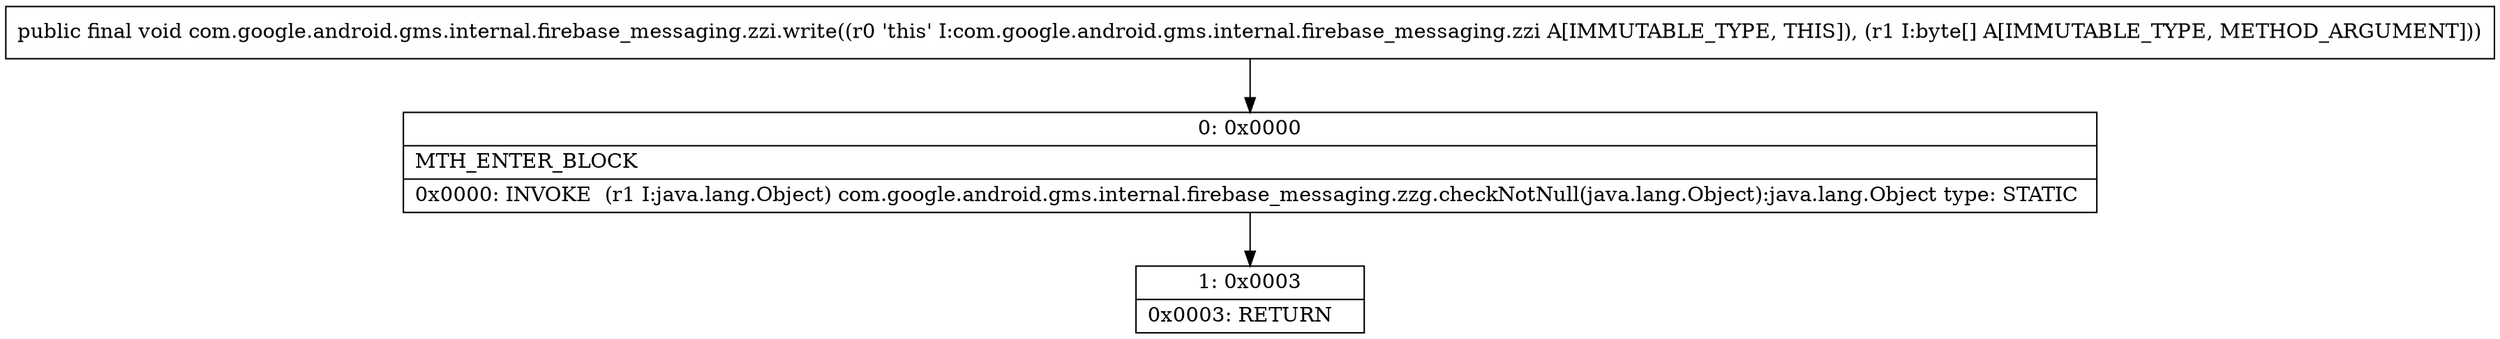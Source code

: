 digraph "CFG forcom.google.android.gms.internal.firebase_messaging.zzi.write([B)V" {
Node_0 [shape=record,label="{0\:\ 0x0000|MTH_ENTER_BLOCK\l|0x0000: INVOKE  (r1 I:java.lang.Object) com.google.android.gms.internal.firebase_messaging.zzg.checkNotNull(java.lang.Object):java.lang.Object type: STATIC \l}"];
Node_1 [shape=record,label="{1\:\ 0x0003|0x0003: RETURN   \l}"];
MethodNode[shape=record,label="{public final void com.google.android.gms.internal.firebase_messaging.zzi.write((r0 'this' I:com.google.android.gms.internal.firebase_messaging.zzi A[IMMUTABLE_TYPE, THIS]), (r1 I:byte[] A[IMMUTABLE_TYPE, METHOD_ARGUMENT])) }"];
MethodNode -> Node_0;
Node_0 -> Node_1;
}

